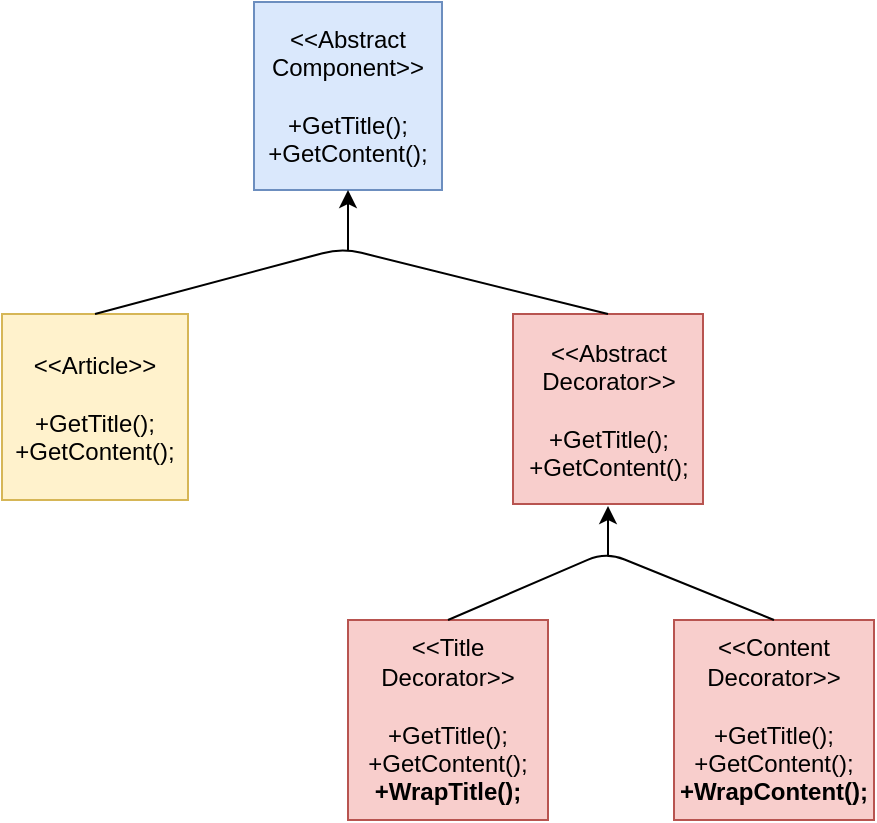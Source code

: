 <mxfile version="12.1.5" type="device" pages="1"><diagram id="wLB2rT-ASRt41-19gryS" name="Page-1"><mxGraphModel dx="832" dy="457" grid="0" gridSize="10" guides="1" tooltips="1" connect="1" arrows="1" fold="1" page="1" pageScale="1" pageWidth="850" pageHeight="1100" math="0" shadow="0"><root><mxCell id="0"/><mxCell id="1" parent="0"/><mxCell id="MtR5vkTqS6afpxUcs_lw-1" value="&amp;lt;&amp;lt;Abstract Component&amp;gt;&amp;gt;&lt;br&gt;&lt;br&gt;+GetTitle();&lt;br&gt;+GetContent();" style="whiteSpace=wrap;html=1;aspect=fixed;fillColor=#dae8fc;strokeColor=#6c8ebf;" vertex="1" parent="1"><mxGeometry x="272" y="62" width="94" height="94" as="geometry"/></mxCell><mxCell id="MtR5vkTqS6afpxUcs_lw-2" value="&amp;lt;&amp;lt;Article&amp;gt;&amp;gt;&lt;br&gt;&lt;br&gt;+GetTitle();&lt;br&gt;+GetContent();" style="whiteSpace=wrap;html=1;aspect=fixed;fillColor=#fff2cc;strokeColor=#d6b656;" vertex="1" parent="1"><mxGeometry x="146" y="218" width="93" height="93" as="geometry"/></mxCell><mxCell id="MtR5vkTqS6afpxUcs_lw-3" value="&amp;lt;&amp;lt;Abstract Decorator&amp;gt;&amp;gt;&lt;br&gt;&lt;br&gt;+GetTitle();&lt;br&gt;+GetContent();" style="whiteSpace=wrap;html=1;aspect=fixed;fillColor=#f8cecc;strokeColor=#b85450;" vertex="1" parent="1"><mxGeometry x="401.5" y="218" width="95" height="95" as="geometry"/></mxCell><mxCell id="MtR5vkTqS6afpxUcs_lw-5" value="" style="endArrow=none;html=1;entryX=0.5;entryY=0;entryDx=0;entryDy=0;exitX=0.5;exitY=0;exitDx=0;exitDy=0;" edge="1" parent="1" source="MtR5vkTqS6afpxUcs_lw-2" target="MtR5vkTqS6afpxUcs_lw-3"><mxGeometry width="50" height="50" relative="1" as="geometry"><mxPoint x="146" y="369" as="sourcePoint"/><mxPoint x="196" y="319" as="targetPoint"/><Array as="points"><mxPoint x="316" y="185"/></Array></mxGeometry></mxCell><mxCell id="MtR5vkTqS6afpxUcs_lw-7" value="" style="endArrow=classic;html=1;entryX=0.5;entryY=1;entryDx=0;entryDy=0;" edge="1" parent="1" target="MtR5vkTqS6afpxUcs_lw-1"><mxGeometry width="50" height="50" relative="1" as="geometry"><mxPoint x="319" y="186" as="sourcePoint"/><mxPoint x="196" y="319" as="targetPoint"/></mxGeometry></mxCell><mxCell id="MtR5vkTqS6afpxUcs_lw-8" value="&amp;lt;&amp;lt;Title Decorator&amp;gt;&amp;gt;&lt;br&gt;&lt;br&gt;+GetTitle();&lt;br&gt;+GetContent();&lt;br&gt;&lt;b&gt;+WrapTitle();&lt;/b&gt;" style="whiteSpace=wrap;html=1;aspect=fixed;fillColor=#f8cecc;strokeColor=#b85450;" vertex="1" parent="1"><mxGeometry x="319" y="371" width="100" height="100" as="geometry"/></mxCell><mxCell id="MtR5vkTqS6afpxUcs_lw-9" value="&amp;lt;&amp;lt;Content Decorator&amp;gt;&amp;gt;&lt;br&gt;&lt;br&gt;+GetTitle();&lt;br&gt;+GetContent();&lt;br&gt;&lt;b&gt;+WrapContent();&lt;/b&gt;" style="whiteSpace=wrap;html=1;aspect=fixed;fillColor=#f8cecc;strokeColor=#b85450;" vertex="1" parent="1"><mxGeometry x="482" y="371" width="100" height="100" as="geometry"/></mxCell><mxCell id="MtR5vkTqS6afpxUcs_lw-10" value="" style="endArrow=none;html=1;entryX=0.5;entryY=0;entryDx=0;entryDy=0;exitX=0.5;exitY=0;exitDx=0;exitDy=0;" edge="1" parent="1" source="MtR5vkTqS6afpxUcs_lw-8" target="MtR5vkTqS6afpxUcs_lw-9"><mxGeometry width="50" height="50" relative="1" as="geometry"><mxPoint x="176" y="536" as="sourcePoint"/><mxPoint x="226" y="486" as="targetPoint"/><Array as="points"><mxPoint x="448" y="337"/></Array></mxGeometry></mxCell><mxCell id="MtR5vkTqS6afpxUcs_lw-11" value="" style="endArrow=classic;html=1;" edge="1" parent="1"><mxGeometry width="50" height="50" relative="1" as="geometry"><mxPoint x="449" y="339" as="sourcePoint"/><mxPoint x="449" y="314" as="targetPoint"/></mxGeometry></mxCell></root></mxGraphModel></diagram></mxfile>
